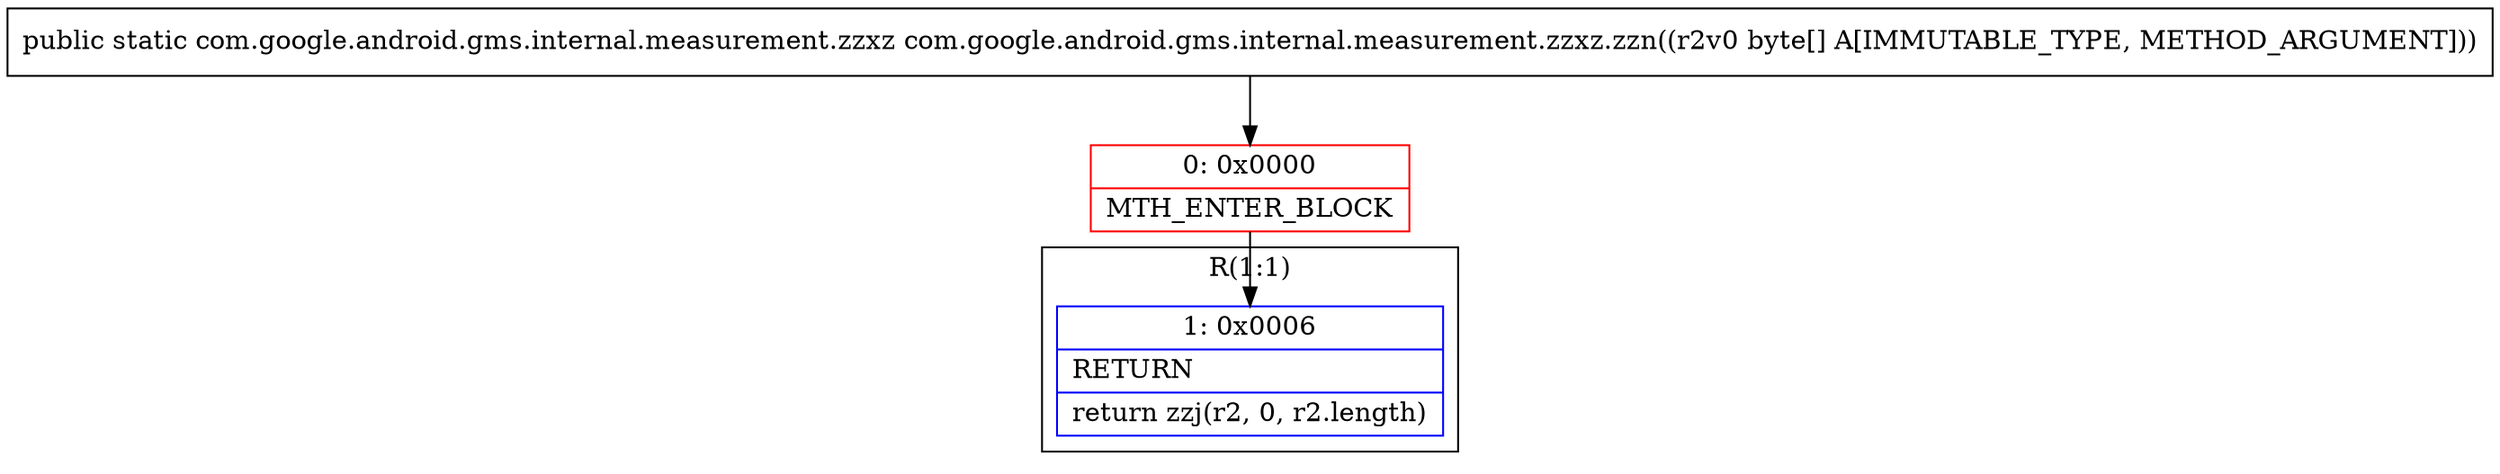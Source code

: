 digraph "CFG forcom.google.android.gms.internal.measurement.zzxz.zzn([B)Lcom\/google\/android\/gms\/internal\/measurement\/zzxz;" {
subgraph cluster_Region_277033335 {
label = "R(1:1)";
node [shape=record,color=blue];
Node_1 [shape=record,label="{1\:\ 0x0006|RETURN\l|return zzj(r2, 0, r2.length)\l}"];
}
Node_0 [shape=record,color=red,label="{0\:\ 0x0000|MTH_ENTER_BLOCK\l}"];
MethodNode[shape=record,label="{public static com.google.android.gms.internal.measurement.zzxz com.google.android.gms.internal.measurement.zzxz.zzn((r2v0 byte[] A[IMMUTABLE_TYPE, METHOD_ARGUMENT])) }"];
MethodNode -> Node_0;
Node_0 -> Node_1;
}

